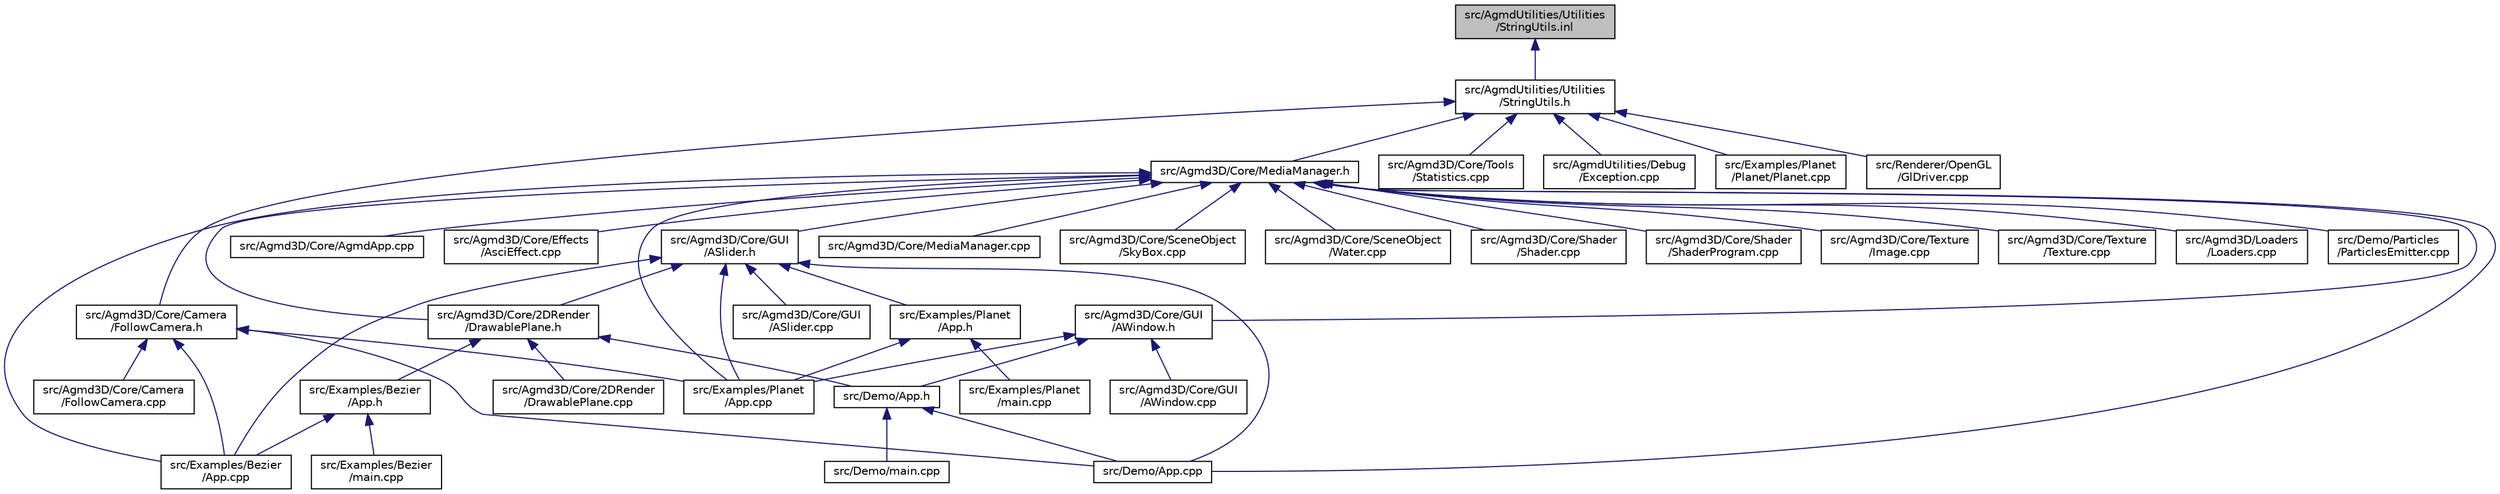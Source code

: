 digraph "src/AgmdUtilities/Utilities/StringUtils.inl"
{
  edge [fontname="Helvetica",fontsize="10",labelfontname="Helvetica",labelfontsize="10"];
  node [fontname="Helvetica",fontsize="10",shape=record];
  Node1 [label="src/AgmdUtilities/Utilities\l/StringUtils.inl",height=0.2,width=0.4,color="black", fillcolor="grey75", style="filled" fontcolor="black"];
  Node1 -> Node2 [dir="back",color="midnightblue",fontsize="10",style="solid"];
  Node2 [label="src/AgmdUtilities/Utilities\l/StringUtils.h",height=0.2,width=0.4,color="black", fillcolor="white", style="filled",URL="$_string_utils_8h.html"];
  Node2 -> Node3 [dir="back",color="midnightblue",fontsize="10",style="solid"];
  Node3 [label="src/Agmd3D/Core/Camera\l/FollowCamera.h",height=0.2,width=0.4,color="black", fillcolor="white", style="filled",URL="$_follow_camera_8h.html"];
  Node3 -> Node4 [dir="back",color="midnightblue",fontsize="10",style="solid"];
  Node4 [label="src/Agmd3D/Core/Camera\l/FollowCamera.cpp",height=0.2,width=0.4,color="black", fillcolor="white", style="filled",URL="$_follow_camera_8cpp.html"];
  Node3 -> Node5 [dir="back",color="midnightblue",fontsize="10",style="solid"];
  Node5 [label="src/Demo/App.cpp",height=0.2,width=0.4,color="black", fillcolor="white", style="filled",URL="$_demo_2_app_8cpp.html"];
  Node3 -> Node6 [dir="back",color="midnightblue",fontsize="10",style="solid"];
  Node6 [label="src/Examples/Bezier\l/App.cpp",height=0.2,width=0.4,color="black", fillcolor="white", style="filled",URL="$_examples_2_bezier_2_app_8cpp.html"];
  Node3 -> Node7 [dir="back",color="midnightblue",fontsize="10",style="solid"];
  Node7 [label="src/Examples/Planet\l/App.cpp",height=0.2,width=0.4,color="black", fillcolor="white", style="filled",URL="$_examples_2_planet_2_app_8cpp.html"];
  Node2 -> Node8 [dir="back",color="midnightblue",fontsize="10",style="solid"];
  Node8 [label="src/Agmd3D/Core/MediaManager.h",height=0.2,width=0.4,color="black", fillcolor="white", style="filled",URL="$_media_manager_8h.html"];
  Node8 -> Node9 [dir="back",color="midnightblue",fontsize="10",style="solid"];
  Node9 [label="src/Agmd3D/Core/2DRender\l/DrawablePlane.h",height=0.2,width=0.4,color="black", fillcolor="white", style="filled",URL="$_drawable_plane_8h.html"];
  Node9 -> Node10 [dir="back",color="midnightblue",fontsize="10",style="solid"];
  Node10 [label="src/Agmd3D/Core/2DRender\l/DrawablePlane.cpp",height=0.2,width=0.4,color="black", fillcolor="white", style="filled",URL="$_drawable_plane_8cpp.html"];
  Node9 -> Node11 [dir="back",color="midnightblue",fontsize="10",style="solid"];
  Node11 [label="src/Demo/App.h",height=0.2,width=0.4,color="black", fillcolor="white", style="filled",URL="$_demo_2_app_8h.html"];
  Node11 -> Node5 [dir="back",color="midnightblue",fontsize="10",style="solid"];
  Node11 -> Node12 [dir="back",color="midnightblue",fontsize="10",style="solid"];
  Node12 [label="src/Demo/main.cpp",height=0.2,width=0.4,color="black", fillcolor="white", style="filled",URL="$_demo_2main_8cpp.html"];
  Node9 -> Node13 [dir="back",color="midnightblue",fontsize="10",style="solid"];
  Node13 [label="src/Examples/Bezier\l/App.h",height=0.2,width=0.4,color="black", fillcolor="white", style="filled",URL="$_examples_2_bezier_2_app_8h.html"];
  Node13 -> Node6 [dir="back",color="midnightblue",fontsize="10",style="solid"];
  Node13 -> Node14 [dir="back",color="midnightblue",fontsize="10",style="solid"];
  Node14 [label="src/Examples/Bezier\l/main.cpp",height=0.2,width=0.4,color="black", fillcolor="white", style="filled",URL="$_examples_2_bezier_2main_8cpp.html"];
  Node8 -> Node15 [dir="back",color="midnightblue",fontsize="10",style="solid"];
  Node15 [label="src/Agmd3D/Core/AgmdApp.cpp",height=0.2,width=0.4,color="black", fillcolor="white", style="filled",URL="$_agmd3_d_2_core_2_agmd_app_8cpp.html"];
  Node8 -> Node16 [dir="back",color="midnightblue",fontsize="10",style="solid"];
  Node16 [label="src/Agmd3D/Core/Effects\l/AsciEffect.cpp",height=0.2,width=0.4,color="black", fillcolor="white", style="filled",URL="$_asci_effect_8cpp.html"];
  Node8 -> Node17 [dir="back",color="midnightblue",fontsize="10",style="solid"];
  Node17 [label="src/Agmd3D/Core/GUI\l/ASlider.h",height=0.2,width=0.4,color="black", fillcolor="white", style="filled",URL="$_a_slider_8h.html"];
  Node17 -> Node9 [dir="back",color="midnightblue",fontsize="10",style="solid"];
  Node17 -> Node18 [dir="back",color="midnightblue",fontsize="10",style="solid"];
  Node18 [label="src/Agmd3D/Core/GUI\l/ASlider.cpp",height=0.2,width=0.4,color="black", fillcolor="white", style="filled",URL="$_a_slider_8cpp.html"];
  Node17 -> Node5 [dir="back",color="midnightblue",fontsize="10",style="solid"];
  Node17 -> Node6 [dir="back",color="midnightblue",fontsize="10",style="solid"];
  Node17 -> Node19 [dir="back",color="midnightblue",fontsize="10",style="solid"];
  Node19 [label="src/Examples/Planet\l/App.h",height=0.2,width=0.4,color="black", fillcolor="white", style="filled",URL="$_examples_2_planet_2_app_8h.html"];
  Node19 -> Node7 [dir="back",color="midnightblue",fontsize="10",style="solid"];
  Node19 -> Node20 [dir="back",color="midnightblue",fontsize="10",style="solid"];
  Node20 [label="src/Examples/Planet\l/main.cpp",height=0.2,width=0.4,color="black", fillcolor="white", style="filled",URL="$_examples_2_planet_2main_8cpp.html"];
  Node17 -> Node7 [dir="back",color="midnightblue",fontsize="10",style="solid"];
  Node8 -> Node21 [dir="back",color="midnightblue",fontsize="10",style="solid"];
  Node21 [label="src/Agmd3D/Core/GUI\l/AWindow.h",height=0.2,width=0.4,color="black", fillcolor="white", style="filled",URL="$_a_window_8h.html"];
  Node21 -> Node22 [dir="back",color="midnightblue",fontsize="10",style="solid"];
  Node22 [label="src/Agmd3D/Core/GUI\l/AWindow.cpp",height=0.2,width=0.4,color="black", fillcolor="white", style="filled",URL="$_a_window_8cpp.html"];
  Node21 -> Node11 [dir="back",color="midnightblue",fontsize="10",style="solid"];
  Node21 -> Node7 [dir="back",color="midnightblue",fontsize="10",style="solid"];
  Node8 -> Node23 [dir="back",color="midnightblue",fontsize="10",style="solid"];
  Node23 [label="src/Agmd3D/Core/MediaManager.cpp",height=0.2,width=0.4,color="black", fillcolor="white", style="filled",URL="$_media_manager_8cpp.html"];
  Node8 -> Node24 [dir="back",color="midnightblue",fontsize="10",style="solid"];
  Node24 [label="src/Agmd3D/Core/SceneObject\l/SkyBox.cpp",height=0.2,width=0.4,color="black", fillcolor="white", style="filled",URL="$_sky_box_8cpp.html"];
  Node8 -> Node25 [dir="back",color="midnightblue",fontsize="10",style="solid"];
  Node25 [label="src/Agmd3D/Core/SceneObject\l/Water.cpp",height=0.2,width=0.4,color="black", fillcolor="white", style="filled",URL="$_water_8cpp.html"];
  Node8 -> Node26 [dir="back",color="midnightblue",fontsize="10",style="solid"];
  Node26 [label="src/Agmd3D/Core/Shader\l/Shader.cpp",height=0.2,width=0.4,color="black", fillcolor="white", style="filled",URL="$_shader_8cpp.html"];
  Node8 -> Node27 [dir="back",color="midnightblue",fontsize="10",style="solid"];
  Node27 [label="src/Agmd3D/Core/Shader\l/ShaderProgram.cpp",height=0.2,width=0.4,color="black", fillcolor="white", style="filled",URL="$_shader_program_8cpp.html"];
  Node8 -> Node28 [dir="back",color="midnightblue",fontsize="10",style="solid"];
  Node28 [label="src/Agmd3D/Core/Texture\l/Image.cpp",height=0.2,width=0.4,color="black", fillcolor="white", style="filled",URL="$_image_8cpp.html"];
  Node8 -> Node29 [dir="back",color="midnightblue",fontsize="10",style="solid"];
  Node29 [label="src/Agmd3D/Core/Texture\l/Texture.cpp",height=0.2,width=0.4,color="black", fillcolor="white", style="filled",URL="$_texture_8cpp.html"];
  Node8 -> Node30 [dir="back",color="midnightblue",fontsize="10",style="solid"];
  Node30 [label="src/Agmd3D/Loaders\l/Loaders.cpp",height=0.2,width=0.4,color="black", fillcolor="white", style="filled",URL="$_loaders_8cpp.html"];
  Node8 -> Node5 [dir="back",color="midnightblue",fontsize="10",style="solid"];
  Node8 -> Node31 [dir="back",color="midnightblue",fontsize="10",style="solid"];
  Node31 [label="src/Demo/Particles\l/ParticlesEmitter.cpp",height=0.2,width=0.4,color="black", fillcolor="white", style="filled",URL="$_particles_emitter_8cpp.html"];
  Node8 -> Node6 [dir="back",color="midnightblue",fontsize="10",style="solid"];
  Node8 -> Node7 [dir="back",color="midnightblue",fontsize="10",style="solid"];
  Node2 -> Node32 [dir="back",color="midnightblue",fontsize="10",style="solid"];
  Node32 [label="src/Agmd3D/Core/Tools\l/Statistics.cpp",height=0.2,width=0.4,color="black", fillcolor="white", style="filled",URL="$_statistics_8cpp.html"];
  Node2 -> Node33 [dir="back",color="midnightblue",fontsize="10",style="solid"];
  Node33 [label="src/AgmdUtilities/Debug\l/Exception.cpp",height=0.2,width=0.4,color="black", fillcolor="white", style="filled",URL="$_exception_8cpp.html"];
  Node2 -> Node34 [dir="back",color="midnightblue",fontsize="10",style="solid"];
  Node34 [label="src/Examples/Planet\l/Planet/Planet.cpp",height=0.2,width=0.4,color="black", fillcolor="white", style="filled",URL="$_planet_8cpp.html"];
  Node2 -> Node35 [dir="back",color="midnightblue",fontsize="10",style="solid"];
  Node35 [label="src/Renderer/OpenGL\l/GlDriver.cpp",height=0.2,width=0.4,color="black", fillcolor="white", style="filled",URL="$_gl_driver_8cpp.html"];
}
